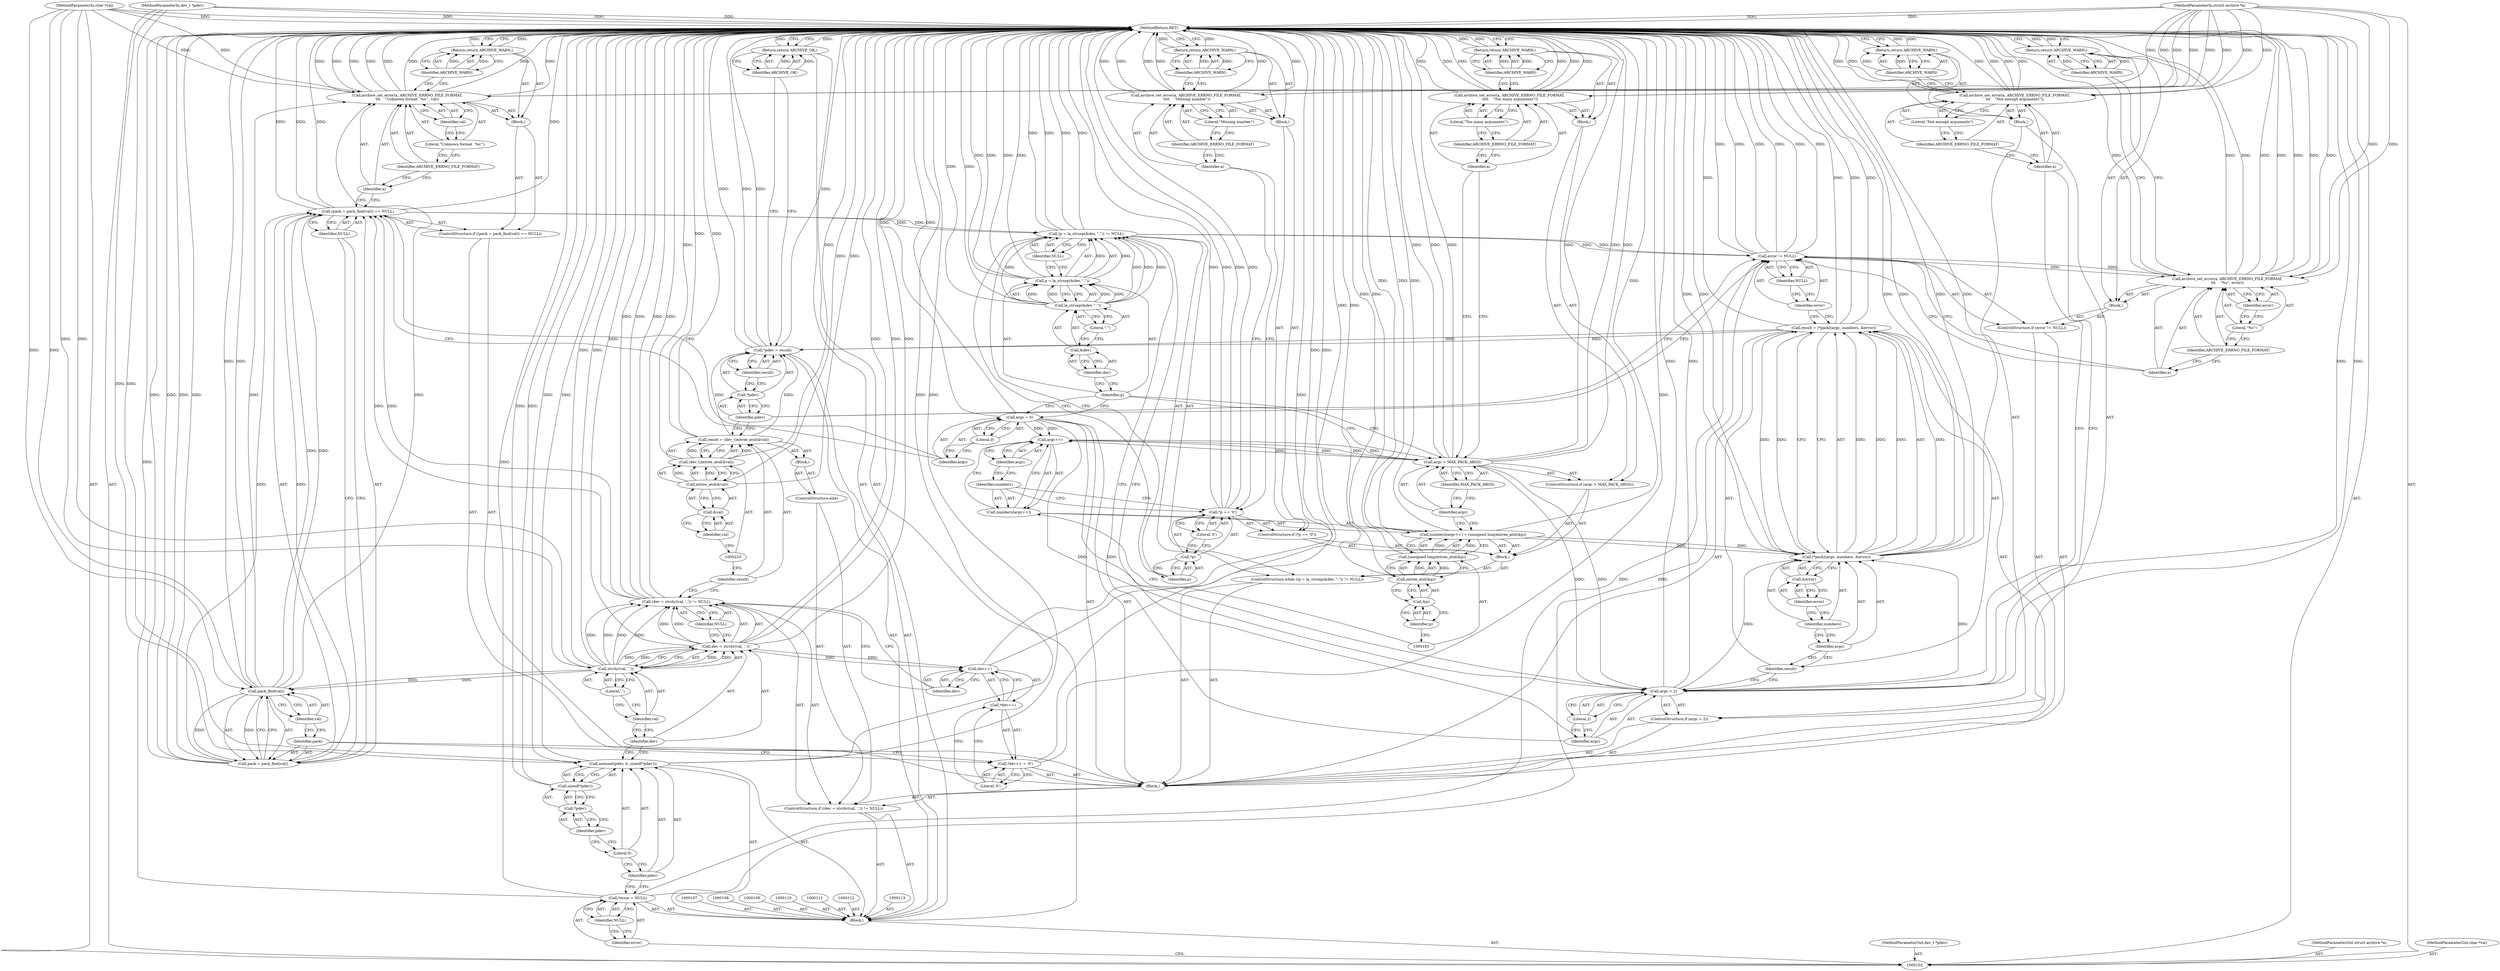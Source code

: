 digraph "1_libarchive_a550daeecf6bc689ade371349892ea17b5b97c77" {
"1000243" [label="(MethodReturn,RET)"];
"1000103" [label="(MethodParameterIn,dev_t *pdev)"];
"1000344" [label="(MethodParameterOut,dev_t *pdev)"];
"1000104" [label="(MethodParameterIn,struct archive *a)"];
"1000345" [label="(MethodParameterOut,struct archive *a)"];
"1000105" [label="(MethodParameterIn,char *val)"];
"1000346" [label="(MethodParameterOut,char *val)"];
"1000117" [label="(Call,memset(pdev, 0, sizeof(*pdev)))"];
"1000119" [label="(Literal,0)"];
"1000120" [label="(Call,sizeof(*pdev))"];
"1000121" [label="(Call,*pdev)"];
"1000122" [label="(Identifier,pdev)"];
"1000118" [label="(Identifier,pdev)"];
"1000123" [label="(ControlStructure,if ((dev = strchr(val, ',')) != NULL))"];
"1000127" [label="(Call,strchr(val, ','))"];
"1000128" [label="(Identifier,val)"];
"1000129" [label="(Literal,',')"];
"1000130" [label="(Identifier,NULL)"];
"1000131" [label="(Block,)"];
"1000124" [label="(Call,(dev = strchr(val, ',')) != NULL)"];
"1000125" [label="(Call,dev = strchr(val, ','))"];
"1000126" [label="(Identifier,dev)"];
"1000136" [label="(Literal,'\0')"];
"1000132" [label="(Call,*dev++ = '\0')"];
"1000133" [label="(Call,*dev++)"];
"1000134" [label="(Call,dev++)"];
"1000135" [label="(Identifier,dev)"];
"1000141" [label="(Call,pack_find(val))"];
"1000137" [label="(ControlStructure,if ((pack = pack_find(val)) == NULL))"];
"1000142" [label="(Identifier,val)"];
"1000143" [label="(Identifier,NULL)"];
"1000144" [label="(Block,)"];
"1000138" [label="(Call,(pack = pack_find(val)) == NULL)"];
"1000139" [label="(Call,pack = pack_find(val))"];
"1000140" [label="(Identifier,pack)"];
"1000146" [label="(Identifier,a)"];
"1000147" [label="(Identifier,ARCHIVE_ERRNO_FILE_FORMAT)"];
"1000145" [label="(Call,archive_set_error(a, ARCHIVE_ERRNO_FILE_FORMAT,\n\t\t\t    \"Unknown format `%s'\", val))"];
"1000106" [label="(Block,)"];
"1000149" [label="(Identifier,val)"];
"1000148" [label="(Literal,\"Unknown format `%s'\")"];
"1000151" [label="(Identifier,ARCHIVE_WARN)"];
"1000150" [label="(Return,return ARCHIVE_WARN;)"];
"1000152" [label="(Call,argc = 0)"];
"1000153" [label="(Identifier,argc)"];
"1000154" [label="(Literal,0)"];
"1000157" [label="(Call,p = la_strsep(&dev, \",\"))"];
"1000158" [label="(Identifier,p)"];
"1000159" [label="(Call,la_strsep(&dev, \",\"))"];
"1000155" [label="(ControlStructure,while ((p = la_strsep(&dev, \",\")) != NULL))"];
"1000160" [label="(Call,&dev)"];
"1000161" [label="(Identifier,dev)"];
"1000162" [label="(Literal,\",\")"];
"1000163" [label="(Identifier,NULL)"];
"1000164" [label="(Block,)"];
"1000156" [label="(Call,(p = la_strsep(&dev, \",\")) != NULL)"];
"1000169" [label="(Literal,'\0')"];
"1000170" [label="(Block,)"];
"1000165" [label="(ControlStructure,if (*p == '\0'))"];
"1000166" [label="(Call,*p == '\0')"];
"1000167" [label="(Call,*p)"];
"1000168" [label="(Identifier,p)"];
"1000172" [label="(Identifier,a)"];
"1000173" [label="(Identifier,ARCHIVE_ERRNO_FILE_FORMAT)"];
"1000171" [label="(Call,archive_set_error(a, ARCHIVE_ERRNO_FILE_FORMAT,\n \t\t\t\t    \"Missing number\"))"];
"1000174" [label="(Literal,\"Missing number\")"];
"1000176" [label="(Identifier,ARCHIVE_WARN)"];
"1000175" [label="(Return,return ARCHIVE_WARN;)"];
"1000180" [label="(Call,argc++)"];
"1000181" [label="(Identifier,argc)"];
"1000182" [label="(Call,(unsigned long)mtree_atol(&p))"];
"1000177" [label="(Call,numbers[argc++] = (unsigned long)mtree_atol(&p))"];
"1000178" [label="(Call,numbers[argc++])"];
"1000179" [label="(Identifier,numbers)"];
"1000184" [label="(Call,mtree_atol(&p))"];
"1000185" [label="(Call,&p)"];
"1000186" [label="(Identifier,p)"];
"1000190" [label="(Identifier,MAX_PACK_ARGS)"];
"1000191" [label="(Block,)"];
"1000187" [label="(ControlStructure,if (argc > MAX_PACK_ARGS))"];
"1000188" [label="(Call,argc > MAX_PACK_ARGS)"];
"1000189" [label="(Identifier,argc)"];
"1000193" [label="(Identifier,a)"];
"1000194" [label="(Identifier,ARCHIVE_ERRNO_FILE_FORMAT)"];
"1000192" [label="(Call,archive_set_error(a, ARCHIVE_ERRNO_FILE_FORMAT,\n \t\t\t\t    \"Too many arguments\"))"];
"1000195" [label="(Literal,\"Too many arguments\")"];
"1000197" [label="(Identifier,ARCHIVE_WARN)"];
"1000196" [label="(Return,return ARCHIVE_WARN;)"];
"1000201" [label="(Literal,2)"];
"1000202" [label="(Block,)"];
"1000198" [label="(ControlStructure,if (argc < 2))"];
"1000199" [label="(Call,argc < 2)"];
"1000200" [label="(Identifier,argc)"];
"1000204" [label="(Identifier,a)"];
"1000205" [label="(Identifier,ARCHIVE_ERRNO_FILE_FORMAT)"];
"1000203" [label="(Call,archive_set_error(a, ARCHIVE_ERRNO_FILE_FORMAT,\n\t\t\t    \"Not enough arguments\"))"];
"1000206" [label="(Literal,\"Not enough arguments\")"];
"1000208" [label="(Identifier,ARCHIVE_WARN)"];
"1000207" [label="(Return,return ARCHIVE_WARN;)"];
"1000211" [label="(Call,(*pack)(argc, numbers, &error))"];
"1000212" [label="(Identifier,argc)"];
"1000209" [label="(Call,result = (*pack)(argc, numbers, &error))"];
"1000210" [label="(Identifier,result)"];
"1000213" [label="(Identifier,numbers)"];
"1000214" [label="(Call,&error)"];
"1000215" [label="(Identifier,error)"];
"1000219" [label="(Identifier,NULL)"];
"1000216" [label="(ControlStructure,if (error != NULL))"];
"1000220" [label="(Block,)"];
"1000217" [label="(Call,error != NULL)"];
"1000218" [label="(Identifier,error)"];
"1000222" [label="(Identifier,a)"];
"1000223" [label="(Identifier,ARCHIVE_ERRNO_FILE_FORMAT)"];
"1000221" [label="(Call,archive_set_error(a, ARCHIVE_ERRNO_FILE_FORMAT,\n\t\t\t    \"%s\", error))"];
"1000225" [label="(Identifier,error)"];
"1000224" [label="(Literal,\"%s\")"];
"1000227" [label="(Identifier,ARCHIVE_WARN)"];
"1000226" [label="(Return,return ARCHIVE_WARN;)"];
"1000228" [label="(ControlStructure,else)"];
"1000229" [label="(Block,)"];
"1000232" [label="(Call,(dev_t)mtree_atol(&val))"];
"1000234" [label="(Call,mtree_atol(&val))"];
"1000230" [label="(Call,result = (dev_t)mtree_atol(&val))"];
"1000231" [label="(Identifier,result)"];
"1000235" [label="(Call,&val)"];
"1000236" [label="(Identifier,val)"];
"1000237" [label="(Call,*pdev = result)"];
"1000238" [label="(Call,*pdev)"];
"1000239" [label="(Identifier,pdev)"];
"1000240" [label="(Identifier,result)"];
"1000241" [label="(Return,return ARCHIVE_OK;)"];
"1000242" [label="(Identifier,ARCHIVE_OK)"];
"1000114" [label="(Call,*error = NULL)"];
"1000115" [label="(Identifier,error)"];
"1000116" [label="(Identifier,NULL)"];
"1000243" -> "1000102"  [label="AST: "];
"1000243" -> "1000150"  [label="CFG: "];
"1000243" -> "1000175"  [label="CFG: "];
"1000243" -> "1000196"  [label="CFG: "];
"1000243" -> "1000207"  [label="CFG: "];
"1000243" -> "1000226"  [label="CFG: "];
"1000243" -> "1000241"  [label="CFG: "];
"1000196" -> "1000243"  [label="DDG: "];
"1000241" -> "1000243"  [label="DDG: "];
"1000226" -> "1000243"  [label="DDG: "];
"1000175" -> "1000243"  [label="DDG: "];
"1000184" -> "1000243"  [label="DDG: "];
"1000209" -> "1000243"  [label="DDG: "];
"1000209" -> "1000243"  [label="DDG: "];
"1000104" -> "1000243"  [label="DDG: "];
"1000117" -> "1000243"  [label="DDG: "];
"1000117" -> "1000243"  [label="DDG: "];
"1000132" -> "1000243"  [label="DDG: "];
"1000211" -> "1000243"  [label="DDG: "];
"1000211" -> "1000243"  [label="DDG: "];
"1000211" -> "1000243"  [label="DDG: "];
"1000203" -> "1000243"  [label="DDG: "];
"1000203" -> "1000243"  [label="DDG: "];
"1000203" -> "1000243"  [label="DDG: "];
"1000177" -> "1000243"  [label="DDG: "];
"1000177" -> "1000243"  [label="DDG: "];
"1000157" -> "1000243"  [label="DDG: "];
"1000157" -> "1000243"  [label="DDG: "];
"1000188" -> "1000243"  [label="DDG: "];
"1000188" -> "1000243"  [label="DDG: "];
"1000188" -> "1000243"  [label="DDG: "];
"1000124" -> "1000243"  [label="DDG: "];
"1000124" -> "1000243"  [label="DDG: "];
"1000125" -> "1000243"  [label="DDG: "];
"1000125" -> "1000243"  [label="DDG: "];
"1000171" -> "1000243"  [label="DDG: "];
"1000171" -> "1000243"  [label="DDG: "];
"1000171" -> "1000243"  [label="DDG: "];
"1000141" -> "1000243"  [label="DDG: "];
"1000221" -> "1000243"  [label="DDG: "];
"1000221" -> "1000243"  [label="DDG: "];
"1000221" -> "1000243"  [label="DDG: "];
"1000221" -> "1000243"  [label="DDG: "];
"1000192" -> "1000243"  [label="DDG: "];
"1000192" -> "1000243"  [label="DDG: "];
"1000192" -> "1000243"  [label="DDG: "];
"1000234" -> "1000243"  [label="DDG: "];
"1000199" -> "1000243"  [label="DDG: "];
"1000199" -> "1000243"  [label="DDG: "];
"1000105" -> "1000243"  [label="DDG: "];
"1000217" -> "1000243"  [label="DDG: "];
"1000217" -> "1000243"  [label="DDG: "];
"1000217" -> "1000243"  [label="DDG: "];
"1000237" -> "1000243"  [label="DDG: "];
"1000237" -> "1000243"  [label="DDG: "];
"1000159" -> "1000243"  [label="DDG: "];
"1000139" -> "1000243"  [label="DDG: "];
"1000139" -> "1000243"  [label="DDG: "];
"1000166" -> "1000243"  [label="DDG: "];
"1000166" -> "1000243"  [label="DDG: "];
"1000182" -> "1000243"  [label="DDG: "];
"1000103" -> "1000243"  [label="DDG: "];
"1000114" -> "1000243"  [label="DDG: "];
"1000120" -> "1000243"  [label="DDG: "];
"1000145" -> "1000243"  [label="DDG: "];
"1000145" -> "1000243"  [label="DDG: "];
"1000145" -> "1000243"  [label="DDG: "];
"1000145" -> "1000243"  [label="DDG: "];
"1000152" -> "1000243"  [label="DDG: "];
"1000230" -> "1000243"  [label="DDG: "];
"1000134" -> "1000243"  [label="DDG: "];
"1000232" -> "1000243"  [label="DDG: "];
"1000138" -> "1000243"  [label="DDG: "];
"1000138" -> "1000243"  [label="DDG: "];
"1000127" -> "1000243"  [label="DDG: "];
"1000156" -> "1000243"  [label="DDG: "];
"1000156" -> "1000243"  [label="DDG: "];
"1000207" -> "1000243"  [label="DDG: "];
"1000150" -> "1000243"  [label="DDG: "];
"1000103" -> "1000102"  [label="AST: "];
"1000103" -> "1000243"  [label="DDG: "];
"1000103" -> "1000117"  [label="DDG: "];
"1000344" -> "1000102"  [label="AST: "];
"1000104" -> "1000102"  [label="AST: "];
"1000104" -> "1000243"  [label="DDG: "];
"1000104" -> "1000145"  [label="DDG: "];
"1000104" -> "1000171"  [label="DDG: "];
"1000104" -> "1000192"  [label="DDG: "];
"1000104" -> "1000203"  [label="DDG: "];
"1000104" -> "1000221"  [label="DDG: "];
"1000345" -> "1000102"  [label="AST: "];
"1000105" -> "1000102"  [label="AST: "];
"1000105" -> "1000243"  [label="DDG: "];
"1000105" -> "1000127"  [label="DDG: "];
"1000105" -> "1000141"  [label="DDG: "];
"1000105" -> "1000145"  [label="DDG: "];
"1000346" -> "1000102"  [label="AST: "];
"1000117" -> "1000106"  [label="AST: "];
"1000117" -> "1000120"  [label="CFG: "];
"1000118" -> "1000117"  [label="AST: "];
"1000119" -> "1000117"  [label="AST: "];
"1000120" -> "1000117"  [label="AST: "];
"1000126" -> "1000117"  [label="CFG: "];
"1000117" -> "1000243"  [label="DDG: "];
"1000117" -> "1000243"  [label="DDG: "];
"1000103" -> "1000117"  [label="DDG: "];
"1000119" -> "1000117"  [label="AST: "];
"1000119" -> "1000118"  [label="CFG: "];
"1000122" -> "1000119"  [label="CFG: "];
"1000120" -> "1000117"  [label="AST: "];
"1000120" -> "1000121"  [label="CFG: "];
"1000121" -> "1000120"  [label="AST: "];
"1000117" -> "1000120"  [label="CFG: "];
"1000120" -> "1000243"  [label="DDG: "];
"1000121" -> "1000120"  [label="AST: "];
"1000121" -> "1000122"  [label="CFG: "];
"1000122" -> "1000121"  [label="AST: "];
"1000120" -> "1000121"  [label="CFG: "];
"1000122" -> "1000121"  [label="AST: "];
"1000122" -> "1000119"  [label="CFG: "];
"1000121" -> "1000122"  [label="CFG: "];
"1000118" -> "1000117"  [label="AST: "];
"1000118" -> "1000114"  [label="CFG: "];
"1000119" -> "1000118"  [label="CFG: "];
"1000123" -> "1000106"  [label="AST: "];
"1000124" -> "1000123"  [label="AST: "];
"1000131" -> "1000123"  [label="AST: "];
"1000228" -> "1000123"  [label="AST: "];
"1000127" -> "1000125"  [label="AST: "];
"1000127" -> "1000129"  [label="CFG: "];
"1000128" -> "1000127"  [label="AST: "];
"1000129" -> "1000127"  [label="AST: "];
"1000125" -> "1000127"  [label="CFG: "];
"1000127" -> "1000243"  [label="DDG: "];
"1000127" -> "1000124"  [label="DDG: "];
"1000127" -> "1000124"  [label="DDG: "];
"1000127" -> "1000125"  [label="DDG: "];
"1000127" -> "1000125"  [label="DDG: "];
"1000105" -> "1000127"  [label="DDG: "];
"1000127" -> "1000141"  [label="DDG: "];
"1000128" -> "1000127"  [label="AST: "];
"1000128" -> "1000126"  [label="CFG: "];
"1000129" -> "1000128"  [label="CFG: "];
"1000129" -> "1000127"  [label="AST: "];
"1000129" -> "1000128"  [label="CFG: "];
"1000127" -> "1000129"  [label="CFG: "];
"1000130" -> "1000124"  [label="AST: "];
"1000130" -> "1000125"  [label="CFG: "];
"1000124" -> "1000130"  [label="CFG: "];
"1000131" -> "1000123"  [label="AST: "];
"1000132" -> "1000131"  [label="AST: "];
"1000137" -> "1000131"  [label="AST: "];
"1000152" -> "1000131"  [label="AST: "];
"1000155" -> "1000131"  [label="AST: "];
"1000198" -> "1000131"  [label="AST: "];
"1000209" -> "1000131"  [label="AST: "];
"1000216" -> "1000131"  [label="AST: "];
"1000124" -> "1000123"  [label="AST: "];
"1000124" -> "1000130"  [label="CFG: "];
"1000125" -> "1000124"  [label="AST: "];
"1000130" -> "1000124"  [label="AST: "];
"1000135" -> "1000124"  [label="CFG: "];
"1000231" -> "1000124"  [label="CFG: "];
"1000124" -> "1000243"  [label="DDG: "];
"1000124" -> "1000243"  [label="DDG: "];
"1000125" -> "1000124"  [label="DDG: "];
"1000127" -> "1000124"  [label="DDG: "];
"1000127" -> "1000124"  [label="DDG: "];
"1000124" -> "1000138"  [label="DDG: "];
"1000125" -> "1000124"  [label="AST: "];
"1000125" -> "1000127"  [label="CFG: "];
"1000126" -> "1000125"  [label="AST: "];
"1000127" -> "1000125"  [label="AST: "];
"1000130" -> "1000125"  [label="CFG: "];
"1000125" -> "1000243"  [label="DDG: "];
"1000125" -> "1000243"  [label="DDG: "];
"1000125" -> "1000124"  [label="DDG: "];
"1000127" -> "1000125"  [label="DDG: "];
"1000127" -> "1000125"  [label="DDG: "];
"1000125" -> "1000134"  [label="DDG: "];
"1000126" -> "1000125"  [label="AST: "];
"1000126" -> "1000117"  [label="CFG: "];
"1000128" -> "1000126"  [label="CFG: "];
"1000136" -> "1000132"  [label="AST: "];
"1000136" -> "1000133"  [label="CFG: "];
"1000132" -> "1000136"  [label="CFG: "];
"1000132" -> "1000131"  [label="AST: "];
"1000132" -> "1000136"  [label="CFG: "];
"1000133" -> "1000132"  [label="AST: "];
"1000136" -> "1000132"  [label="AST: "];
"1000140" -> "1000132"  [label="CFG: "];
"1000132" -> "1000243"  [label="DDG: "];
"1000133" -> "1000132"  [label="AST: "];
"1000133" -> "1000134"  [label="CFG: "];
"1000134" -> "1000133"  [label="AST: "];
"1000136" -> "1000133"  [label="CFG: "];
"1000134" -> "1000133"  [label="AST: "];
"1000134" -> "1000135"  [label="CFG: "];
"1000135" -> "1000134"  [label="AST: "];
"1000133" -> "1000134"  [label="CFG: "];
"1000134" -> "1000243"  [label="DDG: "];
"1000125" -> "1000134"  [label="DDG: "];
"1000135" -> "1000134"  [label="AST: "];
"1000135" -> "1000124"  [label="CFG: "];
"1000134" -> "1000135"  [label="CFG: "];
"1000141" -> "1000139"  [label="AST: "];
"1000141" -> "1000142"  [label="CFG: "];
"1000142" -> "1000141"  [label="AST: "];
"1000139" -> "1000141"  [label="CFG: "];
"1000141" -> "1000243"  [label="DDG: "];
"1000141" -> "1000138"  [label="DDG: "];
"1000141" -> "1000139"  [label="DDG: "];
"1000127" -> "1000141"  [label="DDG: "];
"1000105" -> "1000141"  [label="DDG: "];
"1000141" -> "1000145"  [label="DDG: "];
"1000137" -> "1000131"  [label="AST: "];
"1000138" -> "1000137"  [label="AST: "];
"1000144" -> "1000137"  [label="AST: "];
"1000142" -> "1000141"  [label="AST: "];
"1000142" -> "1000140"  [label="CFG: "];
"1000141" -> "1000142"  [label="CFG: "];
"1000143" -> "1000138"  [label="AST: "];
"1000143" -> "1000139"  [label="CFG: "];
"1000138" -> "1000143"  [label="CFG: "];
"1000144" -> "1000137"  [label="AST: "];
"1000145" -> "1000144"  [label="AST: "];
"1000150" -> "1000144"  [label="AST: "];
"1000138" -> "1000137"  [label="AST: "];
"1000138" -> "1000143"  [label="CFG: "];
"1000139" -> "1000138"  [label="AST: "];
"1000143" -> "1000138"  [label="AST: "];
"1000146" -> "1000138"  [label="CFG: "];
"1000153" -> "1000138"  [label="CFG: "];
"1000138" -> "1000243"  [label="DDG: "];
"1000138" -> "1000243"  [label="DDG: "];
"1000139" -> "1000138"  [label="DDG: "];
"1000141" -> "1000138"  [label="DDG: "];
"1000124" -> "1000138"  [label="DDG: "];
"1000138" -> "1000156"  [label="DDG: "];
"1000139" -> "1000138"  [label="AST: "];
"1000139" -> "1000141"  [label="CFG: "];
"1000140" -> "1000139"  [label="AST: "];
"1000141" -> "1000139"  [label="AST: "];
"1000143" -> "1000139"  [label="CFG: "];
"1000139" -> "1000243"  [label="DDG: "];
"1000139" -> "1000243"  [label="DDG: "];
"1000139" -> "1000138"  [label="DDG: "];
"1000141" -> "1000139"  [label="DDG: "];
"1000140" -> "1000139"  [label="AST: "];
"1000140" -> "1000132"  [label="CFG: "];
"1000142" -> "1000140"  [label="CFG: "];
"1000146" -> "1000145"  [label="AST: "];
"1000146" -> "1000138"  [label="CFG: "];
"1000147" -> "1000146"  [label="CFG: "];
"1000147" -> "1000145"  [label="AST: "];
"1000147" -> "1000146"  [label="CFG: "];
"1000148" -> "1000147"  [label="CFG: "];
"1000145" -> "1000144"  [label="AST: "];
"1000145" -> "1000149"  [label="CFG: "];
"1000146" -> "1000145"  [label="AST: "];
"1000147" -> "1000145"  [label="AST: "];
"1000148" -> "1000145"  [label="AST: "];
"1000149" -> "1000145"  [label="AST: "];
"1000151" -> "1000145"  [label="CFG: "];
"1000145" -> "1000243"  [label="DDG: "];
"1000145" -> "1000243"  [label="DDG: "];
"1000145" -> "1000243"  [label="DDG: "];
"1000145" -> "1000243"  [label="DDG: "];
"1000104" -> "1000145"  [label="DDG: "];
"1000141" -> "1000145"  [label="DDG: "];
"1000105" -> "1000145"  [label="DDG: "];
"1000106" -> "1000102"  [label="AST: "];
"1000107" -> "1000106"  [label="AST: "];
"1000108" -> "1000106"  [label="AST: "];
"1000109" -> "1000106"  [label="AST: "];
"1000110" -> "1000106"  [label="AST: "];
"1000111" -> "1000106"  [label="AST: "];
"1000112" -> "1000106"  [label="AST: "];
"1000113" -> "1000106"  [label="AST: "];
"1000114" -> "1000106"  [label="AST: "];
"1000117" -> "1000106"  [label="AST: "];
"1000123" -> "1000106"  [label="AST: "];
"1000237" -> "1000106"  [label="AST: "];
"1000241" -> "1000106"  [label="AST: "];
"1000149" -> "1000145"  [label="AST: "];
"1000149" -> "1000148"  [label="CFG: "];
"1000145" -> "1000149"  [label="CFG: "];
"1000148" -> "1000145"  [label="AST: "];
"1000148" -> "1000147"  [label="CFG: "];
"1000149" -> "1000148"  [label="CFG: "];
"1000151" -> "1000150"  [label="AST: "];
"1000151" -> "1000145"  [label="CFG: "];
"1000150" -> "1000151"  [label="CFG: "];
"1000151" -> "1000150"  [label="DDG: "];
"1000150" -> "1000144"  [label="AST: "];
"1000150" -> "1000151"  [label="CFG: "];
"1000151" -> "1000150"  [label="AST: "];
"1000243" -> "1000150"  [label="CFG: "];
"1000150" -> "1000243"  [label="DDG: "];
"1000151" -> "1000150"  [label="DDG: "];
"1000152" -> "1000131"  [label="AST: "];
"1000152" -> "1000154"  [label="CFG: "];
"1000153" -> "1000152"  [label="AST: "];
"1000154" -> "1000152"  [label="AST: "];
"1000158" -> "1000152"  [label="CFG: "];
"1000152" -> "1000243"  [label="DDG: "];
"1000152" -> "1000180"  [label="DDG: "];
"1000152" -> "1000199"  [label="DDG: "];
"1000153" -> "1000152"  [label="AST: "];
"1000153" -> "1000138"  [label="CFG: "];
"1000154" -> "1000153"  [label="CFG: "];
"1000154" -> "1000152"  [label="AST: "];
"1000154" -> "1000153"  [label="CFG: "];
"1000152" -> "1000154"  [label="CFG: "];
"1000157" -> "1000156"  [label="AST: "];
"1000157" -> "1000159"  [label="CFG: "];
"1000158" -> "1000157"  [label="AST: "];
"1000159" -> "1000157"  [label="AST: "];
"1000163" -> "1000157"  [label="CFG: "];
"1000157" -> "1000243"  [label="DDG: "];
"1000157" -> "1000243"  [label="DDG: "];
"1000157" -> "1000156"  [label="DDG: "];
"1000159" -> "1000157"  [label="DDG: "];
"1000159" -> "1000157"  [label="DDG: "];
"1000158" -> "1000157"  [label="AST: "];
"1000158" -> "1000188"  [label="CFG: "];
"1000158" -> "1000152"  [label="CFG: "];
"1000161" -> "1000158"  [label="CFG: "];
"1000159" -> "1000157"  [label="AST: "];
"1000159" -> "1000162"  [label="CFG: "];
"1000160" -> "1000159"  [label="AST: "];
"1000162" -> "1000159"  [label="AST: "];
"1000157" -> "1000159"  [label="CFG: "];
"1000159" -> "1000243"  [label="DDG: "];
"1000159" -> "1000156"  [label="DDG: "];
"1000159" -> "1000156"  [label="DDG: "];
"1000159" -> "1000157"  [label="DDG: "];
"1000159" -> "1000157"  [label="DDG: "];
"1000155" -> "1000131"  [label="AST: "];
"1000156" -> "1000155"  [label="AST: "];
"1000164" -> "1000155"  [label="AST: "];
"1000160" -> "1000159"  [label="AST: "];
"1000160" -> "1000161"  [label="CFG: "];
"1000161" -> "1000160"  [label="AST: "];
"1000162" -> "1000160"  [label="CFG: "];
"1000161" -> "1000160"  [label="AST: "];
"1000161" -> "1000158"  [label="CFG: "];
"1000160" -> "1000161"  [label="CFG: "];
"1000162" -> "1000159"  [label="AST: "];
"1000162" -> "1000160"  [label="CFG: "];
"1000159" -> "1000162"  [label="CFG: "];
"1000163" -> "1000156"  [label="AST: "];
"1000163" -> "1000157"  [label="CFG: "];
"1000156" -> "1000163"  [label="CFG: "];
"1000164" -> "1000155"  [label="AST: "];
"1000165" -> "1000164"  [label="AST: "];
"1000177" -> "1000164"  [label="AST: "];
"1000187" -> "1000164"  [label="AST: "];
"1000156" -> "1000155"  [label="AST: "];
"1000156" -> "1000163"  [label="CFG: "];
"1000157" -> "1000156"  [label="AST: "];
"1000163" -> "1000156"  [label="AST: "];
"1000168" -> "1000156"  [label="CFG: "];
"1000200" -> "1000156"  [label="CFG: "];
"1000156" -> "1000243"  [label="DDG: "];
"1000156" -> "1000243"  [label="DDG: "];
"1000157" -> "1000156"  [label="DDG: "];
"1000159" -> "1000156"  [label="DDG: "];
"1000159" -> "1000156"  [label="DDG: "];
"1000138" -> "1000156"  [label="DDG: "];
"1000156" -> "1000217"  [label="DDG: "];
"1000169" -> "1000166"  [label="AST: "];
"1000169" -> "1000167"  [label="CFG: "];
"1000166" -> "1000169"  [label="CFG: "];
"1000170" -> "1000165"  [label="AST: "];
"1000171" -> "1000170"  [label="AST: "];
"1000175" -> "1000170"  [label="AST: "];
"1000165" -> "1000164"  [label="AST: "];
"1000166" -> "1000165"  [label="AST: "];
"1000170" -> "1000165"  [label="AST: "];
"1000166" -> "1000165"  [label="AST: "];
"1000166" -> "1000169"  [label="CFG: "];
"1000167" -> "1000166"  [label="AST: "];
"1000169" -> "1000166"  [label="AST: "];
"1000172" -> "1000166"  [label="CFG: "];
"1000179" -> "1000166"  [label="CFG: "];
"1000166" -> "1000243"  [label="DDG: "];
"1000166" -> "1000243"  [label="DDG: "];
"1000167" -> "1000166"  [label="AST: "];
"1000167" -> "1000168"  [label="CFG: "];
"1000168" -> "1000167"  [label="AST: "];
"1000169" -> "1000167"  [label="CFG: "];
"1000168" -> "1000167"  [label="AST: "];
"1000168" -> "1000156"  [label="CFG: "];
"1000167" -> "1000168"  [label="CFG: "];
"1000172" -> "1000171"  [label="AST: "];
"1000172" -> "1000166"  [label="CFG: "];
"1000173" -> "1000172"  [label="CFG: "];
"1000173" -> "1000171"  [label="AST: "];
"1000173" -> "1000172"  [label="CFG: "];
"1000174" -> "1000173"  [label="CFG: "];
"1000171" -> "1000170"  [label="AST: "];
"1000171" -> "1000174"  [label="CFG: "];
"1000172" -> "1000171"  [label="AST: "];
"1000173" -> "1000171"  [label="AST: "];
"1000174" -> "1000171"  [label="AST: "];
"1000176" -> "1000171"  [label="CFG: "];
"1000171" -> "1000243"  [label="DDG: "];
"1000171" -> "1000243"  [label="DDG: "];
"1000171" -> "1000243"  [label="DDG: "];
"1000104" -> "1000171"  [label="DDG: "];
"1000174" -> "1000171"  [label="AST: "];
"1000174" -> "1000173"  [label="CFG: "];
"1000171" -> "1000174"  [label="CFG: "];
"1000176" -> "1000175"  [label="AST: "];
"1000176" -> "1000171"  [label="CFG: "];
"1000175" -> "1000176"  [label="CFG: "];
"1000176" -> "1000175"  [label="DDG: "];
"1000175" -> "1000170"  [label="AST: "];
"1000175" -> "1000176"  [label="CFG: "];
"1000176" -> "1000175"  [label="AST: "];
"1000243" -> "1000175"  [label="CFG: "];
"1000175" -> "1000243"  [label="DDG: "];
"1000176" -> "1000175"  [label="DDG: "];
"1000180" -> "1000178"  [label="AST: "];
"1000180" -> "1000181"  [label="CFG: "];
"1000181" -> "1000180"  [label="AST: "];
"1000178" -> "1000180"  [label="CFG: "];
"1000188" -> "1000180"  [label="DDG: "];
"1000152" -> "1000180"  [label="DDG: "];
"1000180" -> "1000188"  [label="DDG: "];
"1000181" -> "1000180"  [label="AST: "];
"1000181" -> "1000179"  [label="CFG: "];
"1000180" -> "1000181"  [label="CFG: "];
"1000182" -> "1000177"  [label="AST: "];
"1000182" -> "1000184"  [label="CFG: "];
"1000183" -> "1000182"  [label="AST: "];
"1000184" -> "1000182"  [label="AST: "];
"1000177" -> "1000182"  [label="CFG: "];
"1000182" -> "1000243"  [label="DDG: "];
"1000182" -> "1000177"  [label="DDG: "];
"1000184" -> "1000182"  [label="DDG: "];
"1000177" -> "1000164"  [label="AST: "];
"1000177" -> "1000182"  [label="CFG: "];
"1000178" -> "1000177"  [label="AST: "];
"1000182" -> "1000177"  [label="AST: "];
"1000189" -> "1000177"  [label="CFG: "];
"1000177" -> "1000243"  [label="DDG: "];
"1000177" -> "1000243"  [label="DDG: "];
"1000182" -> "1000177"  [label="DDG: "];
"1000177" -> "1000211"  [label="DDG: "];
"1000178" -> "1000177"  [label="AST: "];
"1000178" -> "1000180"  [label="CFG: "];
"1000179" -> "1000178"  [label="AST: "];
"1000180" -> "1000178"  [label="AST: "];
"1000183" -> "1000178"  [label="CFG: "];
"1000179" -> "1000178"  [label="AST: "];
"1000179" -> "1000166"  [label="CFG: "];
"1000181" -> "1000179"  [label="CFG: "];
"1000184" -> "1000182"  [label="AST: "];
"1000184" -> "1000185"  [label="CFG: "];
"1000185" -> "1000184"  [label="AST: "];
"1000182" -> "1000184"  [label="CFG: "];
"1000184" -> "1000243"  [label="DDG: "];
"1000184" -> "1000182"  [label="DDG: "];
"1000185" -> "1000184"  [label="AST: "];
"1000185" -> "1000186"  [label="CFG: "];
"1000186" -> "1000185"  [label="AST: "];
"1000184" -> "1000185"  [label="CFG: "];
"1000186" -> "1000185"  [label="AST: "];
"1000186" -> "1000183"  [label="CFG: "];
"1000185" -> "1000186"  [label="CFG: "];
"1000190" -> "1000188"  [label="AST: "];
"1000190" -> "1000189"  [label="CFG: "];
"1000188" -> "1000190"  [label="CFG: "];
"1000191" -> "1000187"  [label="AST: "];
"1000192" -> "1000191"  [label="AST: "];
"1000196" -> "1000191"  [label="AST: "];
"1000187" -> "1000164"  [label="AST: "];
"1000188" -> "1000187"  [label="AST: "];
"1000191" -> "1000187"  [label="AST: "];
"1000188" -> "1000187"  [label="AST: "];
"1000188" -> "1000190"  [label="CFG: "];
"1000189" -> "1000188"  [label="AST: "];
"1000190" -> "1000188"  [label="AST: "];
"1000158" -> "1000188"  [label="CFG: "];
"1000193" -> "1000188"  [label="CFG: "];
"1000188" -> "1000243"  [label="DDG: "];
"1000188" -> "1000243"  [label="DDG: "];
"1000188" -> "1000243"  [label="DDG: "];
"1000188" -> "1000180"  [label="DDG: "];
"1000180" -> "1000188"  [label="DDG: "];
"1000188" -> "1000199"  [label="DDG: "];
"1000189" -> "1000188"  [label="AST: "];
"1000189" -> "1000177"  [label="CFG: "];
"1000190" -> "1000189"  [label="CFG: "];
"1000193" -> "1000192"  [label="AST: "];
"1000193" -> "1000188"  [label="CFG: "];
"1000194" -> "1000193"  [label="CFG: "];
"1000194" -> "1000192"  [label="AST: "];
"1000194" -> "1000193"  [label="CFG: "];
"1000195" -> "1000194"  [label="CFG: "];
"1000192" -> "1000191"  [label="AST: "];
"1000192" -> "1000195"  [label="CFG: "];
"1000193" -> "1000192"  [label="AST: "];
"1000194" -> "1000192"  [label="AST: "];
"1000195" -> "1000192"  [label="AST: "];
"1000197" -> "1000192"  [label="CFG: "];
"1000192" -> "1000243"  [label="DDG: "];
"1000192" -> "1000243"  [label="DDG: "];
"1000192" -> "1000243"  [label="DDG: "];
"1000104" -> "1000192"  [label="DDG: "];
"1000195" -> "1000192"  [label="AST: "];
"1000195" -> "1000194"  [label="CFG: "];
"1000192" -> "1000195"  [label="CFG: "];
"1000197" -> "1000196"  [label="AST: "];
"1000197" -> "1000192"  [label="CFG: "];
"1000196" -> "1000197"  [label="CFG: "];
"1000197" -> "1000196"  [label="DDG: "];
"1000196" -> "1000191"  [label="AST: "];
"1000196" -> "1000197"  [label="CFG: "];
"1000197" -> "1000196"  [label="AST: "];
"1000243" -> "1000196"  [label="CFG: "];
"1000196" -> "1000243"  [label="DDG: "];
"1000197" -> "1000196"  [label="DDG: "];
"1000201" -> "1000199"  [label="AST: "];
"1000201" -> "1000200"  [label="CFG: "];
"1000199" -> "1000201"  [label="CFG: "];
"1000202" -> "1000198"  [label="AST: "];
"1000203" -> "1000202"  [label="AST: "];
"1000207" -> "1000202"  [label="AST: "];
"1000198" -> "1000131"  [label="AST: "];
"1000199" -> "1000198"  [label="AST: "];
"1000202" -> "1000198"  [label="AST: "];
"1000199" -> "1000198"  [label="AST: "];
"1000199" -> "1000201"  [label="CFG: "];
"1000200" -> "1000199"  [label="AST: "];
"1000201" -> "1000199"  [label="AST: "];
"1000204" -> "1000199"  [label="CFG: "];
"1000210" -> "1000199"  [label="CFG: "];
"1000199" -> "1000243"  [label="DDG: "];
"1000199" -> "1000243"  [label="DDG: "];
"1000188" -> "1000199"  [label="DDG: "];
"1000152" -> "1000199"  [label="DDG: "];
"1000199" -> "1000211"  [label="DDG: "];
"1000200" -> "1000199"  [label="AST: "];
"1000200" -> "1000156"  [label="CFG: "];
"1000201" -> "1000200"  [label="CFG: "];
"1000204" -> "1000203"  [label="AST: "];
"1000204" -> "1000199"  [label="CFG: "];
"1000205" -> "1000204"  [label="CFG: "];
"1000205" -> "1000203"  [label="AST: "];
"1000205" -> "1000204"  [label="CFG: "];
"1000206" -> "1000205"  [label="CFG: "];
"1000203" -> "1000202"  [label="AST: "];
"1000203" -> "1000206"  [label="CFG: "];
"1000204" -> "1000203"  [label="AST: "];
"1000205" -> "1000203"  [label="AST: "];
"1000206" -> "1000203"  [label="AST: "];
"1000208" -> "1000203"  [label="CFG: "];
"1000203" -> "1000243"  [label="DDG: "];
"1000203" -> "1000243"  [label="DDG: "];
"1000203" -> "1000243"  [label="DDG: "];
"1000104" -> "1000203"  [label="DDG: "];
"1000206" -> "1000203"  [label="AST: "];
"1000206" -> "1000205"  [label="CFG: "];
"1000203" -> "1000206"  [label="CFG: "];
"1000208" -> "1000207"  [label="AST: "];
"1000208" -> "1000203"  [label="CFG: "];
"1000207" -> "1000208"  [label="CFG: "];
"1000208" -> "1000207"  [label="DDG: "];
"1000207" -> "1000202"  [label="AST: "];
"1000207" -> "1000208"  [label="CFG: "];
"1000208" -> "1000207"  [label="AST: "];
"1000243" -> "1000207"  [label="CFG: "];
"1000207" -> "1000243"  [label="DDG: "];
"1000208" -> "1000207"  [label="DDG: "];
"1000211" -> "1000209"  [label="AST: "];
"1000211" -> "1000214"  [label="CFG: "];
"1000212" -> "1000211"  [label="AST: "];
"1000213" -> "1000211"  [label="AST: "];
"1000214" -> "1000211"  [label="AST: "];
"1000209" -> "1000211"  [label="CFG: "];
"1000211" -> "1000243"  [label="DDG: "];
"1000211" -> "1000243"  [label="DDG: "];
"1000211" -> "1000243"  [label="DDG: "];
"1000211" -> "1000209"  [label="DDG: "];
"1000211" -> "1000209"  [label="DDG: "];
"1000211" -> "1000209"  [label="DDG: "];
"1000199" -> "1000211"  [label="DDG: "];
"1000177" -> "1000211"  [label="DDG: "];
"1000212" -> "1000211"  [label="AST: "];
"1000212" -> "1000210"  [label="CFG: "];
"1000213" -> "1000212"  [label="CFG: "];
"1000209" -> "1000131"  [label="AST: "];
"1000209" -> "1000211"  [label="CFG: "];
"1000210" -> "1000209"  [label="AST: "];
"1000211" -> "1000209"  [label="AST: "];
"1000218" -> "1000209"  [label="CFG: "];
"1000209" -> "1000243"  [label="DDG: "];
"1000209" -> "1000243"  [label="DDG: "];
"1000211" -> "1000209"  [label="DDG: "];
"1000211" -> "1000209"  [label="DDG: "];
"1000211" -> "1000209"  [label="DDG: "];
"1000209" -> "1000237"  [label="DDG: "];
"1000210" -> "1000209"  [label="AST: "];
"1000210" -> "1000199"  [label="CFG: "];
"1000212" -> "1000210"  [label="CFG: "];
"1000213" -> "1000211"  [label="AST: "];
"1000213" -> "1000212"  [label="CFG: "];
"1000215" -> "1000213"  [label="CFG: "];
"1000214" -> "1000211"  [label="AST: "];
"1000214" -> "1000215"  [label="CFG: "];
"1000215" -> "1000214"  [label="AST: "];
"1000211" -> "1000214"  [label="CFG: "];
"1000215" -> "1000214"  [label="AST: "];
"1000215" -> "1000213"  [label="CFG: "];
"1000214" -> "1000215"  [label="CFG: "];
"1000219" -> "1000217"  [label="AST: "];
"1000219" -> "1000218"  [label="CFG: "];
"1000217" -> "1000219"  [label="CFG: "];
"1000216" -> "1000131"  [label="AST: "];
"1000217" -> "1000216"  [label="AST: "];
"1000220" -> "1000216"  [label="AST: "];
"1000220" -> "1000216"  [label="AST: "];
"1000221" -> "1000220"  [label="AST: "];
"1000226" -> "1000220"  [label="AST: "];
"1000217" -> "1000216"  [label="AST: "];
"1000217" -> "1000219"  [label="CFG: "];
"1000218" -> "1000217"  [label="AST: "];
"1000219" -> "1000217"  [label="AST: "];
"1000222" -> "1000217"  [label="CFG: "];
"1000239" -> "1000217"  [label="CFG: "];
"1000217" -> "1000243"  [label="DDG: "];
"1000217" -> "1000243"  [label="DDG: "];
"1000217" -> "1000243"  [label="DDG: "];
"1000114" -> "1000217"  [label="DDG: "];
"1000156" -> "1000217"  [label="DDG: "];
"1000217" -> "1000221"  [label="DDG: "];
"1000218" -> "1000217"  [label="AST: "];
"1000218" -> "1000209"  [label="CFG: "];
"1000219" -> "1000218"  [label="CFG: "];
"1000222" -> "1000221"  [label="AST: "];
"1000222" -> "1000217"  [label="CFG: "];
"1000223" -> "1000222"  [label="CFG: "];
"1000223" -> "1000221"  [label="AST: "];
"1000223" -> "1000222"  [label="CFG: "];
"1000224" -> "1000223"  [label="CFG: "];
"1000221" -> "1000220"  [label="AST: "];
"1000221" -> "1000225"  [label="CFG: "];
"1000222" -> "1000221"  [label="AST: "];
"1000223" -> "1000221"  [label="AST: "];
"1000224" -> "1000221"  [label="AST: "];
"1000225" -> "1000221"  [label="AST: "];
"1000227" -> "1000221"  [label="CFG: "];
"1000221" -> "1000243"  [label="DDG: "];
"1000221" -> "1000243"  [label="DDG: "];
"1000221" -> "1000243"  [label="DDG: "];
"1000221" -> "1000243"  [label="DDG: "];
"1000104" -> "1000221"  [label="DDG: "];
"1000217" -> "1000221"  [label="DDG: "];
"1000225" -> "1000221"  [label="AST: "];
"1000225" -> "1000224"  [label="CFG: "];
"1000221" -> "1000225"  [label="CFG: "];
"1000224" -> "1000221"  [label="AST: "];
"1000224" -> "1000223"  [label="CFG: "];
"1000225" -> "1000224"  [label="CFG: "];
"1000227" -> "1000226"  [label="AST: "];
"1000227" -> "1000221"  [label="CFG: "];
"1000226" -> "1000227"  [label="CFG: "];
"1000227" -> "1000226"  [label="DDG: "];
"1000226" -> "1000220"  [label="AST: "];
"1000226" -> "1000227"  [label="CFG: "];
"1000227" -> "1000226"  [label="AST: "];
"1000243" -> "1000226"  [label="CFG: "];
"1000226" -> "1000243"  [label="DDG: "];
"1000227" -> "1000226"  [label="DDG: "];
"1000228" -> "1000123"  [label="AST: "];
"1000229" -> "1000228"  [label="AST: "];
"1000229" -> "1000228"  [label="AST: "];
"1000230" -> "1000229"  [label="AST: "];
"1000232" -> "1000230"  [label="AST: "];
"1000232" -> "1000234"  [label="CFG: "];
"1000233" -> "1000232"  [label="AST: "];
"1000234" -> "1000232"  [label="AST: "];
"1000230" -> "1000232"  [label="CFG: "];
"1000232" -> "1000243"  [label="DDG: "];
"1000232" -> "1000230"  [label="DDG: "];
"1000234" -> "1000232"  [label="DDG: "];
"1000234" -> "1000232"  [label="AST: "];
"1000234" -> "1000235"  [label="CFG: "];
"1000235" -> "1000234"  [label="AST: "];
"1000232" -> "1000234"  [label="CFG: "];
"1000234" -> "1000243"  [label="DDG: "];
"1000234" -> "1000232"  [label="DDG: "];
"1000230" -> "1000229"  [label="AST: "];
"1000230" -> "1000232"  [label="CFG: "];
"1000231" -> "1000230"  [label="AST: "];
"1000232" -> "1000230"  [label="AST: "];
"1000239" -> "1000230"  [label="CFG: "];
"1000230" -> "1000243"  [label="DDG: "];
"1000232" -> "1000230"  [label="DDG: "];
"1000230" -> "1000237"  [label="DDG: "];
"1000231" -> "1000230"  [label="AST: "];
"1000231" -> "1000124"  [label="CFG: "];
"1000233" -> "1000231"  [label="CFG: "];
"1000235" -> "1000234"  [label="AST: "];
"1000235" -> "1000236"  [label="CFG: "];
"1000236" -> "1000235"  [label="AST: "];
"1000234" -> "1000235"  [label="CFG: "];
"1000236" -> "1000235"  [label="AST: "];
"1000236" -> "1000233"  [label="CFG: "];
"1000235" -> "1000236"  [label="CFG: "];
"1000237" -> "1000106"  [label="AST: "];
"1000237" -> "1000240"  [label="CFG: "];
"1000238" -> "1000237"  [label="AST: "];
"1000240" -> "1000237"  [label="AST: "];
"1000242" -> "1000237"  [label="CFG: "];
"1000237" -> "1000243"  [label="DDG: "];
"1000237" -> "1000243"  [label="DDG: "];
"1000209" -> "1000237"  [label="DDG: "];
"1000230" -> "1000237"  [label="DDG: "];
"1000238" -> "1000237"  [label="AST: "];
"1000238" -> "1000239"  [label="CFG: "];
"1000239" -> "1000238"  [label="AST: "];
"1000240" -> "1000238"  [label="CFG: "];
"1000239" -> "1000238"  [label="AST: "];
"1000239" -> "1000217"  [label="CFG: "];
"1000239" -> "1000230"  [label="CFG: "];
"1000238" -> "1000239"  [label="CFG: "];
"1000240" -> "1000237"  [label="AST: "];
"1000240" -> "1000238"  [label="CFG: "];
"1000237" -> "1000240"  [label="CFG: "];
"1000241" -> "1000106"  [label="AST: "];
"1000241" -> "1000242"  [label="CFG: "];
"1000242" -> "1000241"  [label="AST: "];
"1000243" -> "1000241"  [label="CFG: "];
"1000241" -> "1000243"  [label="DDG: "];
"1000242" -> "1000241"  [label="DDG: "];
"1000242" -> "1000241"  [label="AST: "];
"1000242" -> "1000237"  [label="CFG: "];
"1000241" -> "1000242"  [label="CFG: "];
"1000242" -> "1000241"  [label="DDG: "];
"1000114" -> "1000106"  [label="AST: "];
"1000114" -> "1000116"  [label="CFG: "];
"1000115" -> "1000114"  [label="AST: "];
"1000116" -> "1000114"  [label="AST: "];
"1000118" -> "1000114"  [label="CFG: "];
"1000114" -> "1000243"  [label="DDG: "];
"1000114" -> "1000217"  [label="DDG: "];
"1000115" -> "1000114"  [label="AST: "];
"1000115" -> "1000102"  [label="CFG: "];
"1000116" -> "1000115"  [label="CFG: "];
"1000116" -> "1000114"  [label="AST: "];
"1000116" -> "1000115"  [label="CFG: "];
"1000114" -> "1000116"  [label="CFG: "];
}
